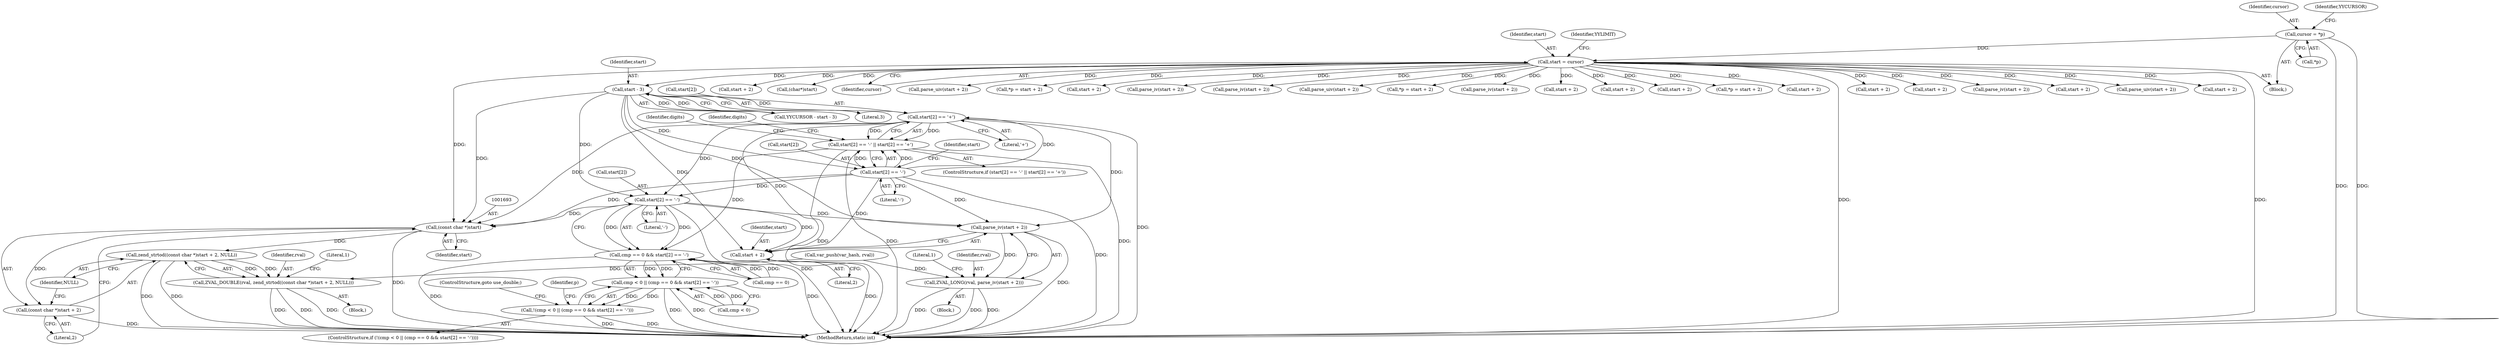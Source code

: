 digraph "1_php-src_1a23ebc1fff59bf480ca92963b36eba5c1b904c4@array" {
"1002058" [label="(Call,start[2] == '+')"];
"1002048" [label="(Call,start - 3)"];
"1000144" [label="(Call,start = cursor)"];
"1000120" [label="(Call,cursor = *p)"];
"1002053" [label="(Call,start[2] == '-')"];
"1001692" [label="(Call,(const char *)start)"];
"1001690" [label="(Call,zend_strtod((const char *)start + 2, NULL))"];
"1001688" [label="(Call,ZVAL_DOUBLE(rval, zend_strtod((const char *)start + 2, NULL)))"];
"1001691" [label="(Call,(const char *)start + 2)"];
"1002052" [label="(Call,start[2] == '-' || start[2] == '+')"];
"1002099" [label="(Call,cmp == 0 && start[2] == '-')"];
"1002095" [label="(Call,cmp < 0 || (cmp == 0 && start[2] == '-'))"];
"1002094" [label="(Call,!(cmp < 0 || (cmp == 0 && start[2] == '-')))"];
"1002103" [label="(Call,start[2] == '-')"];
"1002119" [label="(Call,parse_iv(start + 2))"];
"1002117" [label="(Call,ZVAL_LONG(rval, parse_iv(start + 2)))"];
"1002120" [label="(Call,start + 2)"];
"1002471" [label="(MethodReturn,static int)"];
"1001689" [label="(Identifier,rval)"];
"1001334" [label="(Call,start + 2)"];
"1001903" [label="(Call,(char*)start)"];
"1000146" [label="(Identifier,cursor)"];
"1001168" [label="(Call,parse_uiv(start + 2))"];
"1000145" [label="(Identifier,start)"];
"1001696" [label="(Identifier,NULL)"];
"1002048" [label="(Call,start - 3)"];
"1001698" [label="(Literal,1)"];
"1001347" [label="(Call,*p = start + 2)"];
"1002051" [label="(ControlStructure,if (start[2] == '-' || start[2] == '+'))"];
"1002121" [label="(Identifier,start)"];
"1002058" [label="(Call,start[2] == '+')"];
"1001169" [label="(Call,start + 2)"];
"1002042" [label="(Block,)"];
"1002160" [label="(Call,parse_iv(start + 2))"];
"1002062" [label="(Literal,'+')"];
"1002272" [label="(Call,parse_iv(start + 2))"];
"1000492" [label="(Call,parse_uiv(start + 2))"];
"1002117" [label="(Call,ZVAL_LONG(rval, parse_iv(start + 2)))"];
"1000510" [label="(Call,*p = start + 2)"];
"1002052" [label="(Call,start[2] == '-' || start[2] == '+')"];
"1002414" [label="(Call,parse_iv(start + 2))"];
"1002415" [label="(Call,start + 2)"];
"1002161" [label="(Call,start + 2)"];
"1000122" [label="(Call,*p)"];
"1002059" [label="(Call,start[2])"];
"1002054" [label="(Call,start[2])"];
"1000121" [label="(Identifier,cursor)"];
"1002100" [label="(Call,cmp == 0)"];
"1002107" [label="(Literal,'-')"];
"1002053" [label="(Call,start[2] == '-')"];
"1000144" [label="(Call,start = cursor)"];
"1001035" [label="(Call,start + 2)"];
"1002094" [label="(Call,!(cmp < 0 || (cmp == 0 && start[2] == '-')))"];
"1001182" [label="(Call,*p = start + 2)"];
"1002046" [label="(Call,YYCURSOR - start - 3)"];
"1001682" [label="(Block,)"];
"1000126" [label="(Identifier,YYCURSOR)"];
"1002124" [label="(Literal,1)"];
"1002109" [label="(ControlStructure,goto use_double;)"];
"1001691" [label="(Call,(const char *)start + 2)"];
"1002273" [label="(Call,start + 2)"];
"1002099" [label="(Call,cmp == 0 && start[2] == '-')"];
"1002104" [label="(Call,start[2])"];
"1001692" [label="(Call,(const char *)start)"];
"1001694" [label="(Identifier,start)"];
"1000111" [label="(Block,)"];
"1002060" [label="(Identifier,start)"];
"1002093" [label="(ControlStructure,if (!(cmp < 0 || (cmp == 0 && start[2] == '-'))))"];
"1002103" [label="(Call,start[2] == '-')"];
"1001688" [label="(Call,ZVAL_DOUBLE(rval, zend_strtod((const char *)start + 2, NULL)))"];
"1002120" [label="(Call,start + 2)"];
"1001690" [label="(Call,zend_strtod((const char *)start + 2, NULL))"];
"1002118" [label="(Identifier,rval)"];
"1001695" [label="(Literal,2)"];
"1002095" [label="(Call,cmp < 0 || (cmp == 0 && start[2] == '-'))"];
"1002065" [label="(Identifier,digits)"];
"1002115" [label="(Identifier,p)"];
"1000153" [label="(Identifier,YYLIMIT)"];
"1002057" [label="(Literal,'-')"];
"1002068" [label="(Identifier,digits)"];
"1000120" [label="(Call,cursor = *p)"];
"1001185" [label="(Call,start + 2)"];
"1001350" [label="(Call,start + 2)"];
"1002049" [label="(Identifier,start)"];
"1002122" [label="(Literal,2)"];
"1001034" [label="(Call,parse_iv(start + 2))"];
"1000141" [label="(Call,var_push(var_hash, rval))"];
"1000513" [label="(Call,start + 2)"];
"1001333" [label="(Call,parse_uiv(start + 2))"];
"1002119" [label="(Call,parse_iv(start + 2))"];
"1002050" [label="(Literal,3)"];
"1000493" [label="(Call,start + 2)"];
"1002096" [label="(Call,cmp < 0)"];
"1002058" -> "1002052"  [label="AST: "];
"1002058" -> "1002062"  [label="CFG: "];
"1002059" -> "1002058"  [label="AST: "];
"1002062" -> "1002058"  [label="AST: "];
"1002052" -> "1002058"  [label="CFG: "];
"1002058" -> "1002471"  [label="DDG: "];
"1002058" -> "1001692"  [label="DDG: "];
"1002058" -> "1002052"  [label="DDG: "];
"1002058" -> "1002052"  [label="DDG: "];
"1002048" -> "1002058"  [label="DDG: "];
"1002053" -> "1002058"  [label="DDG: "];
"1002058" -> "1002103"  [label="DDG: "];
"1002058" -> "1002119"  [label="DDG: "];
"1002058" -> "1002120"  [label="DDG: "];
"1002048" -> "1002046"  [label="AST: "];
"1002048" -> "1002050"  [label="CFG: "];
"1002049" -> "1002048"  [label="AST: "];
"1002050" -> "1002048"  [label="AST: "];
"1002046" -> "1002048"  [label="CFG: "];
"1002048" -> "1001692"  [label="DDG: "];
"1002048" -> "1002046"  [label="DDG: "];
"1002048" -> "1002046"  [label="DDG: "];
"1000144" -> "1002048"  [label="DDG: "];
"1002048" -> "1002053"  [label="DDG: "];
"1002048" -> "1002103"  [label="DDG: "];
"1002048" -> "1002119"  [label="DDG: "];
"1002048" -> "1002120"  [label="DDG: "];
"1000144" -> "1000111"  [label="AST: "];
"1000144" -> "1000146"  [label="CFG: "];
"1000145" -> "1000144"  [label="AST: "];
"1000146" -> "1000144"  [label="AST: "];
"1000153" -> "1000144"  [label="CFG: "];
"1000144" -> "1002471"  [label="DDG: "];
"1000144" -> "1002471"  [label="DDG: "];
"1000120" -> "1000144"  [label="DDG: "];
"1000144" -> "1000492"  [label="DDG: "];
"1000144" -> "1000493"  [label="DDG: "];
"1000144" -> "1000510"  [label="DDG: "];
"1000144" -> "1000513"  [label="DDG: "];
"1000144" -> "1001034"  [label="DDG: "];
"1000144" -> "1001035"  [label="DDG: "];
"1000144" -> "1001168"  [label="DDG: "];
"1000144" -> "1001169"  [label="DDG: "];
"1000144" -> "1001182"  [label="DDG: "];
"1000144" -> "1001185"  [label="DDG: "];
"1000144" -> "1001333"  [label="DDG: "];
"1000144" -> "1001334"  [label="DDG: "];
"1000144" -> "1001347"  [label="DDG: "];
"1000144" -> "1001350"  [label="DDG: "];
"1000144" -> "1001692"  [label="DDG: "];
"1000144" -> "1001903"  [label="DDG: "];
"1000144" -> "1002160"  [label="DDG: "];
"1000144" -> "1002161"  [label="DDG: "];
"1000144" -> "1002272"  [label="DDG: "];
"1000144" -> "1002273"  [label="DDG: "];
"1000144" -> "1002414"  [label="DDG: "];
"1000144" -> "1002415"  [label="DDG: "];
"1000120" -> "1000111"  [label="AST: "];
"1000120" -> "1000122"  [label="CFG: "];
"1000121" -> "1000120"  [label="AST: "];
"1000122" -> "1000120"  [label="AST: "];
"1000126" -> "1000120"  [label="CFG: "];
"1000120" -> "1002471"  [label="DDG: "];
"1000120" -> "1002471"  [label="DDG: "];
"1002053" -> "1002052"  [label="AST: "];
"1002053" -> "1002057"  [label="CFG: "];
"1002054" -> "1002053"  [label="AST: "];
"1002057" -> "1002053"  [label="AST: "];
"1002060" -> "1002053"  [label="CFG: "];
"1002052" -> "1002053"  [label="CFG: "];
"1002053" -> "1002471"  [label="DDG: "];
"1002053" -> "1001692"  [label="DDG: "];
"1002053" -> "1002052"  [label="DDG: "];
"1002053" -> "1002052"  [label="DDG: "];
"1002053" -> "1002103"  [label="DDG: "];
"1002053" -> "1002119"  [label="DDG: "];
"1002053" -> "1002120"  [label="DDG: "];
"1001692" -> "1001691"  [label="AST: "];
"1001692" -> "1001694"  [label="CFG: "];
"1001693" -> "1001692"  [label="AST: "];
"1001694" -> "1001692"  [label="AST: "];
"1001695" -> "1001692"  [label="CFG: "];
"1001692" -> "1002471"  [label="DDG: "];
"1001692" -> "1001690"  [label="DDG: "];
"1001692" -> "1001691"  [label="DDG: "];
"1002103" -> "1001692"  [label="DDG: "];
"1001690" -> "1001688"  [label="AST: "];
"1001690" -> "1001696"  [label="CFG: "];
"1001691" -> "1001690"  [label="AST: "];
"1001696" -> "1001690"  [label="AST: "];
"1001688" -> "1001690"  [label="CFG: "];
"1001690" -> "1002471"  [label="DDG: "];
"1001690" -> "1002471"  [label="DDG: "];
"1001690" -> "1001688"  [label="DDG: "];
"1001690" -> "1001688"  [label="DDG: "];
"1001688" -> "1001682"  [label="AST: "];
"1001689" -> "1001688"  [label="AST: "];
"1001698" -> "1001688"  [label="CFG: "];
"1001688" -> "1002471"  [label="DDG: "];
"1001688" -> "1002471"  [label="DDG: "];
"1001688" -> "1002471"  [label="DDG: "];
"1000141" -> "1001688"  [label="DDG: "];
"1001691" -> "1001695"  [label="CFG: "];
"1001695" -> "1001691"  [label="AST: "];
"1001696" -> "1001691"  [label="CFG: "];
"1001691" -> "1002471"  [label="DDG: "];
"1002052" -> "1002051"  [label="AST: "];
"1002065" -> "1002052"  [label="CFG: "];
"1002068" -> "1002052"  [label="CFG: "];
"1002052" -> "1002471"  [label="DDG: "];
"1002052" -> "1002471"  [label="DDG: "];
"1002052" -> "1002471"  [label="DDG: "];
"1002052" -> "1002099"  [label="DDG: "];
"1002099" -> "1002095"  [label="AST: "];
"1002099" -> "1002100"  [label="CFG: "];
"1002099" -> "1002103"  [label="CFG: "];
"1002100" -> "1002099"  [label="AST: "];
"1002103" -> "1002099"  [label="AST: "];
"1002095" -> "1002099"  [label="CFG: "];
"1002099" -> "1002471"  [label="DDG: "];
"1002099" -> "1002471"  [label="DDG: "];
"1002099" -> "1002095"  [label="DDG: "];
"1002099" -> "1002095"  [label="DDG: "];
"1002100" -> "1002099"  [label="DDG: "];
"1002100" -> "1002099"  [label="DDG: "];
"1002103" -> "1002099"  [label="DDG: "];
"1002103" -> "1002099"  [label="DDG: "];
"1002095" -> "1002094"  [label="AST: "];
"1002095" -> "1002096"  [label="CFG: "];
"1002096" -> "1002095"  [label="AST: "];
"1002094" -> "1002095"  [label="CFG: "];
"1002095" -> "1002471"  [label="DDG: "];
"1002095" -> "1002471"  [label="DDG: "];
"1002095" -> "1002094"  [label="DDG: "];
"1002095" -> "1002094"  [label="DDG: "];
"1002096" -> "1002095"  [label="DDG: "];
"1002096" -> "1002095"  [label="DDG: "];
"1002094" -> "1002093"  [label="AST: "];
"1002109" -> "1002094"  [label="CFG: "];
"1002115" -> "1002094"  [label="CFG: "];
"1002094" -> "1002471"  [label="DDG: "];
"1002094" -> "1002471"  [label="DDG: "];
"1002103" -> "1002107"  [label="CFG: "];
"1002104" -> "1002103"  [label="AST: "];
"1002107" -> "1002103"  [label="AST: "];
"1002103" -> "1002471"  [label="DDG: "];
"1002103" -> "1002119"  [label="DDG: "];
"1002103" -> "1002120"  [label="DDG: "];
"1002119" -> "1002117"  [label="AST: "];
"1002119" -> "1002120"  [label="CFG: "];
"1002120" -> "1002119"  [label="AST: "];
"1002117" -> "1002119"  [label="CFG: "];
"1002119" -> "1002471"  [label="DDG: "];
"1002119" -> "1002117"  [label="DDG: "];
"1002117" -> "1002042"  [label="AST: "];
"1002118" -> "1002117"  [label="AST: "];
"1002124" -> "1002117"  [label="CFG: "];
"1002117" -> "1002471"  [label="DDG: "];
"1002117" -> "1002471"  [label="DDG: "];
"1002117" -> "1002471"  [label="DDG: "];
"1000141" -> "1002117"  [label="DDG: "];
"1002120" -> "1002122"  [label="CFG: "];
"1002121" -> "1002120"  [label="AST: "];
"1002122" -> "1002120"  [label="AST: "];
"1002120" -> "1002471"  [label="DDG: "];
}
